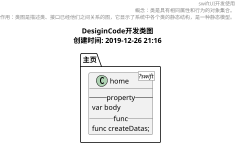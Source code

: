 @startuml
scale 0.5
page 1x1
title
    DesiginCode开发类图
    创建时间: 2019-12-26 21:16
    endtitle
    left header
        swiftUI开发使用
        概念：类是具有相同属性和行为的对象集合。
        作用：类图是描述类、接口已经他们之间关系的图，它显示了系统中各个类的静态结构，是一种静态模型。
    endheader

    'type:package，node，folder，frame，cloud，database
    folder "主页" as homepages{
        class "home" as home <?swift> {
            -- property --
            var body
            __func__
            func createDatas;
        }

    }

    @enduml

